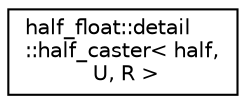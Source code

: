 digraph "Graphical Class Hierarchy"
{
  edge [fontname="Helvetica",fontsize="10",labelfontname="Helvetica",labelfontsize="10"];
  node [fontname="Helvetica",fontsize="10",shape=record];
  rankdir="LR";
  Node1 [label="half_float::detail\l::half_caster\< half,\l U, R \>",height=0.2,width=0.4,color="black", fillcolor="white", style="filled",URL="$structhalf__float_1_1detail_1_1half__caster_3_01half_00_01U_00_01R_01_4.html"];
}
